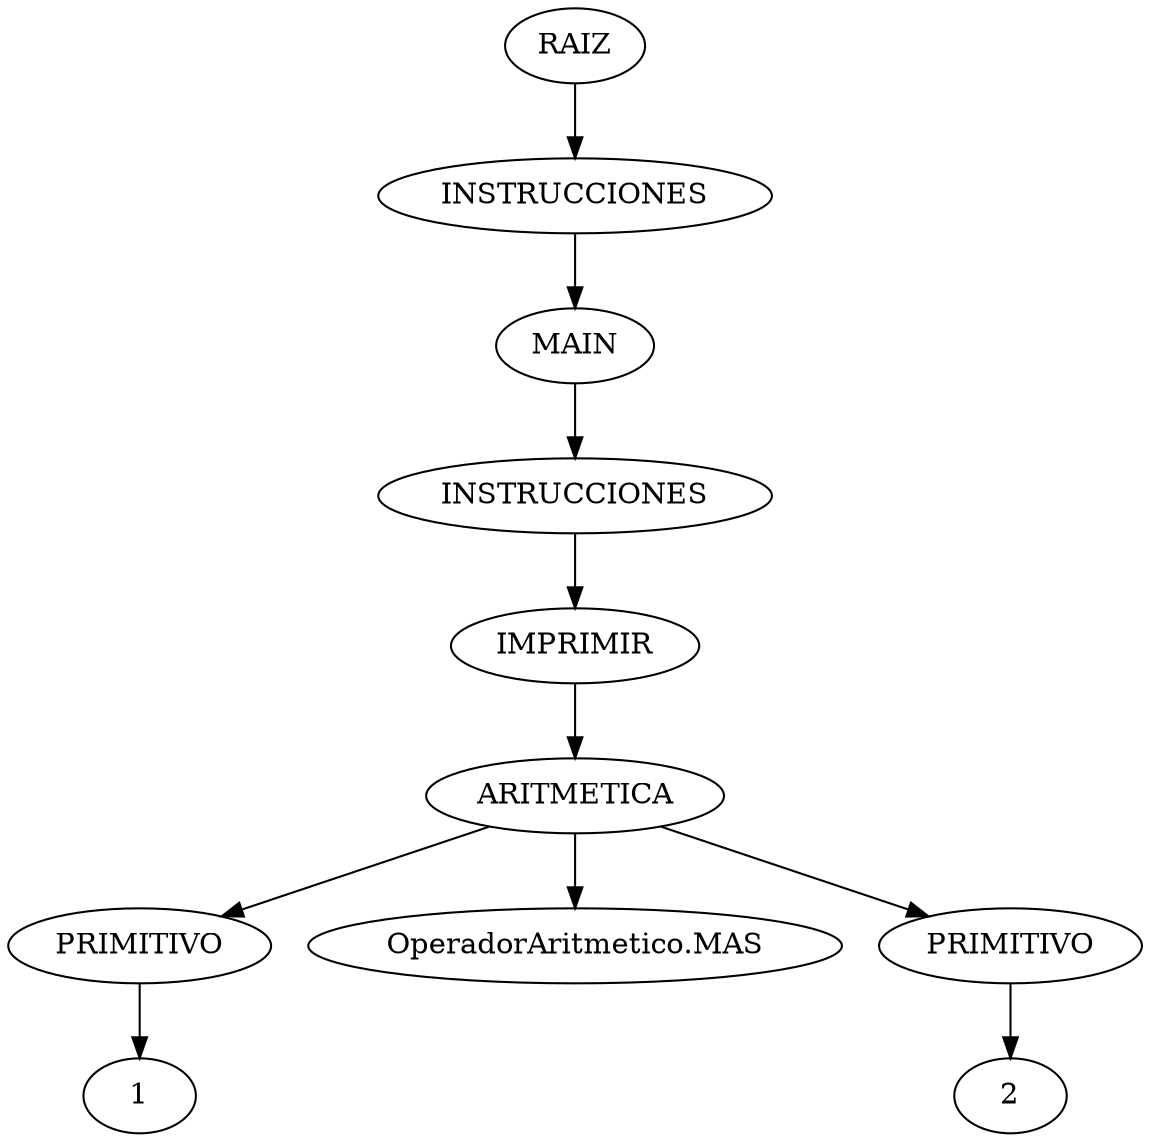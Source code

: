 digraph {
n0[label="RAIZ"];
n1[label="INSTRUCCIONES"];
n0->n1;
n2[label="MAIN"];
n1->n2;
n3[label="INSTRUCCIONES"];
n2->n3;
n4[label="IMPRIMIR"];
n3->n4;
n5[label="ARITMETICA"];
n4->n5;
n6[label="PRIMITIVO"];
n5->n6;
n7[label="1"];
n6->n7;
n8[label="OperadorAritmetico.MAS"];
n5->n8;
n9[label="PRIMITIVO"];
n5->n9;
n10[label="2"];
n9->n10;
}